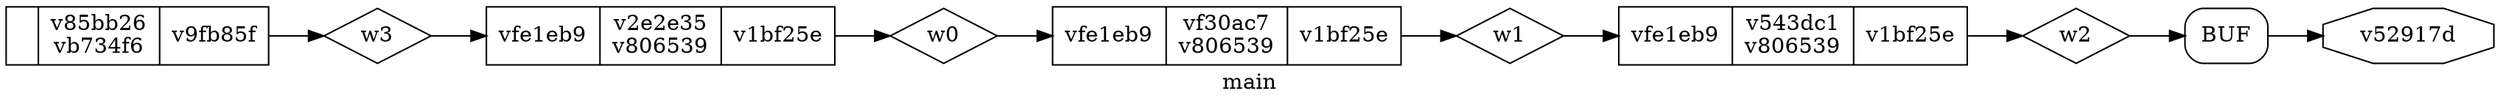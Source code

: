 digraph "main" {
label="main";
rankdir="LR";
remincross=true;
n2 [ shape=octagon, label="v52917d", color="black", fontcolor="black" ];
n3 [ shape=diamond, label="w0", color="black", fontcolor="black" ];
n4 [ shape=diamond, label="w1", color="black", fontcolor="black" ];
n5 [ shape=diamond, label="w2", color="black", fontcolor="black" ];
n6 [ shape=diamond, label="w3", color="black", fontcolor="black" ];
c9 [ shape=record, label="{{<p7> vfe1eb9}|v2e2e35\nv806539|{<p8> v1bf25e}}" ];
c10 [ shape=record, label="{{<p7> vfe1eb9}|v543dc1\nv806539|{<p8> v1bf25e}}" ];
c12 [ shape=record, label="{{}|v85bb26\nvb734f6|{<p11> v9fb85f}}" ];
c13 [ shape=record, label="{{<p7> vfe1eb9}|vf30ac7\nv806539|{<p8> v1bf25e}}" ];
x0 [shape=box, style=rounded, label="BUF"];
x0:e:e -> n2:w [color="black", label=""];
c9:p8:e -> n3:w [color="black", label=""];
n3:e -> c13:p7:w [color="black", label=""];
c13:p8:e -> n4:w [color="black", label=""];
n4:e -> c10:p7:w [color="black", label=""];
c10:p8:e -> n5:w [color="black", label=""];
n5:e -> x0:w:w [color="black", label=""];
c12:p11:e -> n6:w [color="black", label=""];
n6:e -> c9:p7:w [color="black", label=""];
}
digraph "v806539" {
label="v806539";
rankdir="LR";
remincross=true;
n2 [ shape=octagon, label="v1bf25e", color="black", fontcolor="black" ];
n3 [ shape=octagon, label="vfe1eb9", color="black", fontcolor="black" ];
n4 [ shape=diamond, label="w0", color="black", fontcolor="black" ];
n5 [ shape=diamond, label="w1", color="black", fontcolor="black" ];
c8 [ shape=record, label="{{<p6> in}|v8a0042\nv806539_v8a0042|{<p7> out}}" ];
x0 [shape=box, style=rounded, label="BUF"];
x1 [shape=box, style=rounded, label="BUF"];
x1:e:e -> n2:w [color="black", label=""];
n3:e -> c8:p6:w [color="black", label=""];
n3:e -> x0:w:w [color="black", label=""];
c8:p7:e -> n4:w [color="black", label=""];
n4:e -> x1:w:w [color="black", label=""];
x0:e:e -> n5:w [color="black", label=""];
}
digraph "v806539_v8a0042" {
label="v806539_v8a0042";
rankdir="LR";
remincross=true;
n2 [ shape=octagon, label="in", color="black", fontcolor="black" ];
n3 [ shape=octagon, label="out", color="black", fontcolor="black" ];
x0 [shape=box, style=rounded, label="BUF"];
n2:e -> x0:w:w [color="black", label=""];
x0:e:e -> n3:w [color="black", label=""];
}
digraph "vb734f6" {
label="vb734f6";
rankdir="LR";
remincross=true;
n2 [ shape=octagon, label="v9fb85f", color="black", fontcolor="black" ];
n3 [ shape=diamond, label="w0", color="black", fontcolor="black" ];
c5 [ shape=record, label="{{}|vb2eccd\nvb734f6_vb2eccd|{<p4> q}}" ];
x0 [shape=box, style=rounded, label="BUF"];
x0:e:e -> n2:w [color="black", label=""];
c5:p4:e -> n3:w [color="black", label=""];
n3:e -> x0:w:w [color="black", label=""];
}
digraph "vb734f6_vb2eccd" {
label="vb734f6_vb2eccd";
rankdir="LR";
remincross=true;
n2 [ shape=octagon, label="q", color="black", fontcolor="black" ];
v0 [ label="1'1" ];
x1 [shape=box, style=rounded, label="BUF"];
x1:e:e -> n2:w [color="black", label=""];
v0:e -> x1:w:w [color="black", label=""];
}
